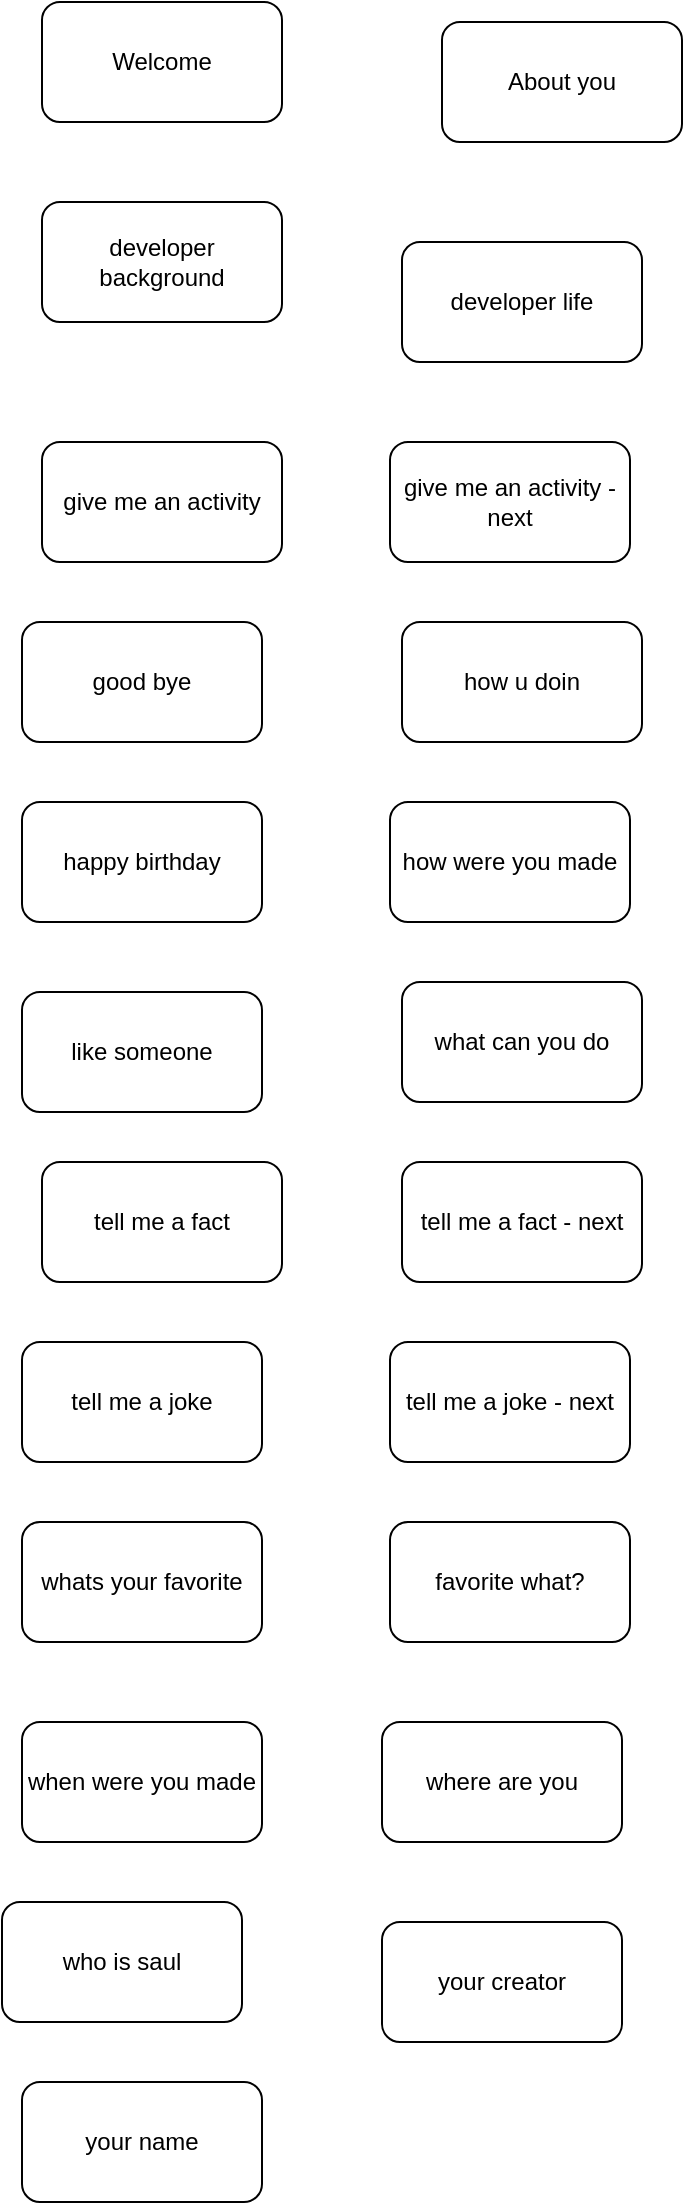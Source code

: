 <mxfile version="22.1.18" type="device">
  <diagram name="Page-1" id="cwihuwbBdRcZ2Kq8OBIz">
    <mxGraphModel dx="1258" dy="825" grid="1" gridSize="10" guides="1" tooltips="1" connect="1" arrows="1" fold="1" page="1" pageScale="1" pageWidth="827" pageHeight="1169" math="0" shadow="0">
      <root>
        <mxCell id="0" />
        <mxCell id="1" parent="0" />
        <mxCell id="1GjC1TQvTTCRijC9y5Oc-1" value="About you" style="rounded=1;whiteSpace=wrap;html=1;" vertex="1" parent="1">
          <mxGeometry x="320" y="70" width="120" height="60" as="geometry" />
        </mxCell>
        <mxCell id="1GjC1TQvTTCRijC9y5Oc-2" value="Welcome" style="rounded=1;whiteSpace=wrap;html=1;" vertex="1" parent="1">
          <mxGeometry x="120" y="60" width="120" height="60" as="geometry" />
        </mxCell>
        <mxCell id="1GjC1TQvTTCRijC9y5Oc-3" value="developer background" style="rounded=1;whiteSpace=wrap;html=1;" vertex="1" parent="1">
          <mxGeometry x="120" y="160" width="120" height="60" as="geometry" />
        </mxCell>
        <mxCell id="1GjC1TQvTTCRijC9y5Oc-4" value="developer life" style="rounded=1;whiteSpace=wrap;html=1;" vertex="1" parent="1">
          <mxGeometry x="300" y="180" width="120" height="60" as="geometry" />
        </mxCell>
        <mxCell id="1GjC1TQvTTCRijC9y5Oc-5" value="give me an activity" style="rounded=1;whiteSpace=wrap;html=1;" vertex="1" parent="1">
          <mxGeometry x="120" y="280" width="120" height="60" as="geometry" />
        </mxCell>
        <mxCell id="1GjC1TQvTTCRijC9y5Oc-7" value="give me an activity - next" style="rounded=1;whiteSpace=wrap;html=1;" vertex="1" parent="1">
          <mxGeometry x="294" y="280" width="120" height="60" as="geometry" />
        </mxCell>
        <mxCell id="1GjC1TQvTTCRijC9y5Oc-8" value="good bye" style="rounded=1;whiteSpace=wrap;html=1;" vertex="1" parent="1">
          <mxGeometry x="110" y="370" width="120" height="60" as="geometry" />
        </mxCell>
        <mxCell id="1GjC1TQvTTCRijC9y5Oc-9" value="happy birthday" style="rounded=1;whiteSpace=wrap;html=1;" vertex="1" parent="1">
          <mxGeometry x="110" y="460" width="120" height="60" as="geometry" />
        </mxCell>
        <mxCell id="1GjC1TQvTTCRijC9y5Oc-10" value="how u doin" style="rounded=1;whiteSpace=wrap;html=1;" vertex="1" parent="1">
          <mxGeometry x="300" y="370" width="120" height="60" as="geometry" />
        </mxCell>
        <mxCell id="1GjC1TQvTTCRijC9y5Oc-11" value="how were you made" style="rounded=1;whiteSpace=wrap;html=1;" vertex="1" parent="1">
          <mxGeometry x="294" y="460" width="120" height="60" as="geometry" />
        </mxCell>
        <mxCell id="1GjC1TQvTTCRijC9y5Oc-12" value="like someone" style="rounded=1;whiteSpace=wrap;html=1;" vertex="1" parent="1">
          <mxGeometry x="110" y="555" width="120" height="60" as="geometry" />
        </mxCell>
        <mxCell id="1GjC1TQvTTCRijC9y5Oc-13" value="tell me a fact" style="rounded=1;whiteSpace=wrap;html=1;" vertex="1" parent="1">
          <mxGeometry x="120" y="640" width="120" height="60" as="geometry" />
        </mxCell>
        <mxCell id="1GjC1TQvTTCRijC9y5Oc-15" value="tell me a fact - next" style="rounded=1;whiteSpace=wrap;html=1;" vertex="1" parent="1">
          <mxGeometry x="300" y="640" width="120" height="60" as="geometry" />
        </mxCell>
        <mxCell id="1GjC1TQvTTCRijC9y5Oc-16" value="tell me a joke" style="rounded=1;whiteSpace=wrap;html=1;" vertex="1" parent="1">
          <mxGeometry x="110" y="730" width="120" height="60" as="geometry" />
        </mxCell>
        <mxCell id="1GjC1TQvTTCRijC9y5Oc-17" value="tell me a joke - next" style="rounded=1;whiteSpace=wrap;html=1;" vertex="1" parent="1">
          <mxGeometry x="294" y="730" width="120" height="60" as="geometry" />
        </mxCell>
        <mxCell id="1GjC1TQvTTCRijC9y5Oc-18" value="what can you do" style="rounded=1;whiteSpace=wrap;html=1;" vertex="1" parent="1">
          <mxGeometry x="300" y="550" width="120" height="60" as="geometry" />
        </mxCell>
        <mxCell id="1GjC1TQvTTCRijC9y5Oc-19" value="whats your favorite" style="rounded=1;whiteSpace=wrap;html=1;" vertex="1" parent="1">
          <mxGeometry x="110" y="820" width="120" height="60" as="geometry" />
        </mxCell>
        <mxCell id="1GjC1TQvTTCRijC9y5Oc-20" value="favorite what?" style="rounded=1;whiteSpace=wrap;html=1;" vertex="1" parent="1">
          <mxGeometry x="294" y="820" width="120" height="60" as="geometry" />
        </mxCell>
        <mxCell id="1GjC1TQvTTCRijC9y5Oc-21" value="when were you made" style="rounded=1;whiteSpace=wrap;html=1;" vertex="1" parent="1">
          <mxGeometry x="110" y="920" width="120" height="60" as="geometry" />
        </mxCell>
        <mxCell id="1GjC1TQvTTCRijC9y5Oc-22" value="where are you" style="rounded=1;whiteSpace=wrap;html=1;" vertex="1" parent="1">
          <mxGeometry x="290" y="920" width="120" height="60" as="geometry" />
        </mxCell>
        <mxCell id="1GjC1TQvTTCRijC9y5Oc-23" value="who is saul" style="rounded=1;whiteSpace=wrap;html=1;" vertex="1" parent="1">
          <mxGeometry x="100" y="1010" width="120" height="60" as="geometry" />
        </mxCell>
        <mxCell id="1GjC1TQvTTCRijC9y5Oc-24" value="your creator" style="rounded=1;whiteSpace=wrap;html=1;" vertex="1" parent="1">
          <mxGeometry x="290" y="1020" width="120" height="60" as="geometry" />
        </mxCell>
        <mxCell id="1GjC1TQvTTCRijC9y5Oc-25" value="your name" style="rounded=1;whiteSpace=wrap;html=1;" vertex="1" parent="1">
          <mxGeometry x="110" y="1100" width="120" height="60" as="geometry" />
        </mxCell>
      </root>
    </mxGraphModel>
  </diagram>
</mxfile>
